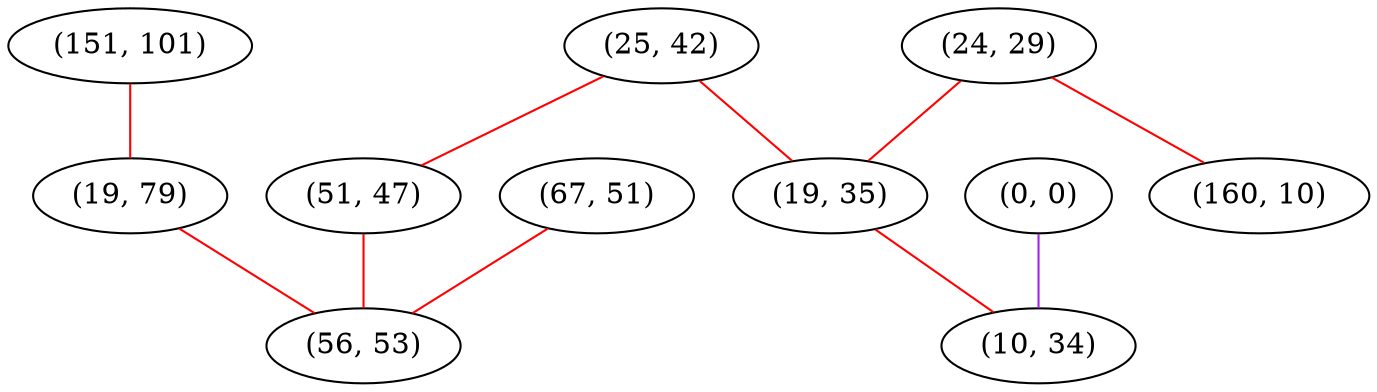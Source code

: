graph "" {
"(25, 42)";
"(151, 101)";
"(24, 29)";
"(19, 79)";
"(67, 51)";
"(160, 10)";
"(51, 47)";
"(0, 0)";
"(19, 35)";
"(56, 53)";
"(10, 34)";
"(25, 42)" -- "(51, 47)"  [color=red, key=0, weight=1];
"(25, 42)" -- "(19, 35)"  [color=red, key=0, weight=1];
"(151, 101)" -- "(19, 79)"  [color=red, key=0, weight=1];
"(24, 29)" -- "(19, 35)"  [color=red, key=0, weight=1];
"(24, 29)" -- "(160, 10)"  [color=red, key=0, weight=1];
"(19, 79)" -- "(56, 53)"  [color=red, key=0, weight=1];
"(67, 51)" -- "(56, 53)"  [color=red, key=0, weight=1];
"(51, 47)" -- "(56, 53)"  [color=red, key=0, weight=1];
"(0, 0)" -- "(10, 34)"  [color=purple, key=0, weight=4];
"(19, 35)" -- "(10, 34)"  [color=red, key=0, weight=1];
}
